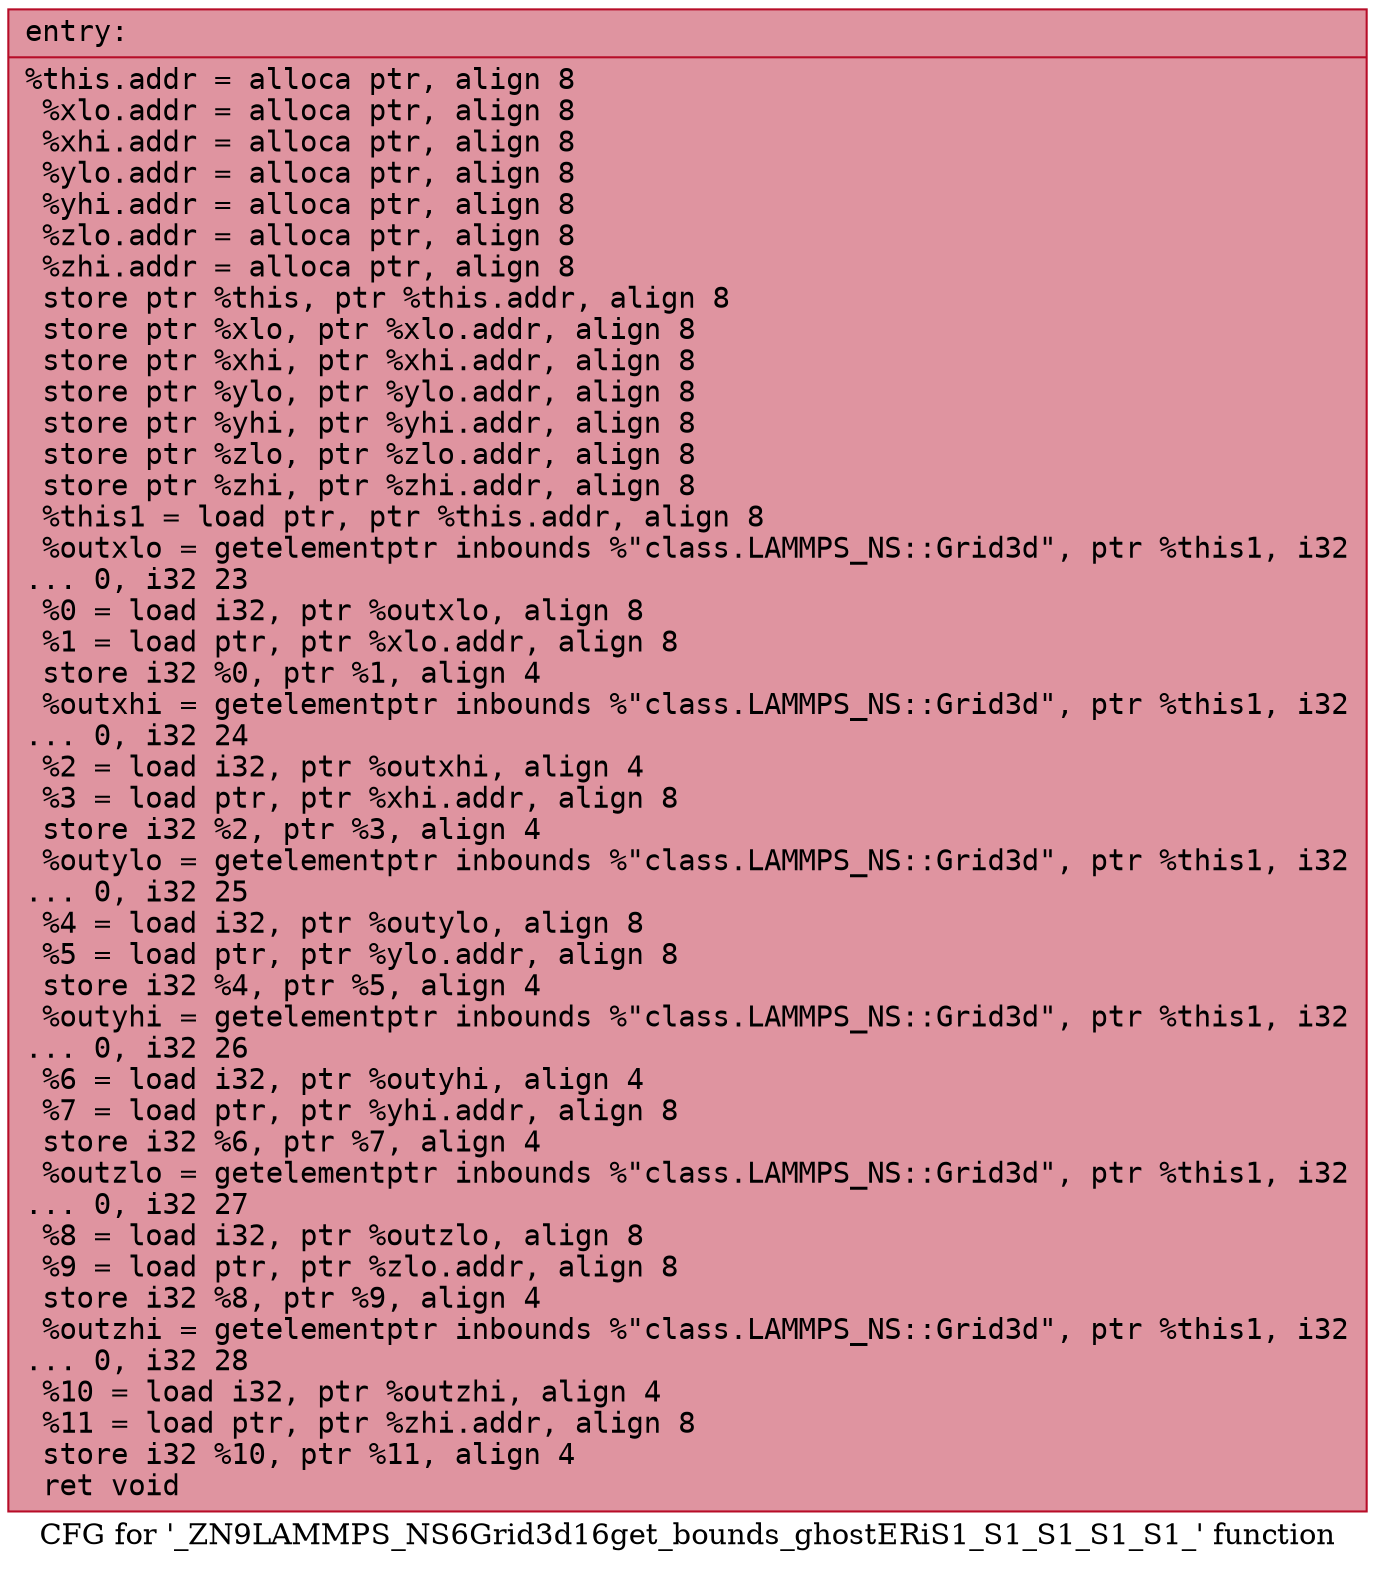 digraph "CFG for '_ZN9LAMMPS_NS6Grid3d16get_bounds_ghostERiS1_S1_S1_S1_S1_' function" {
	label="CFG for '_ZN9LAMMPS_NS6Grid3d16get_bounds_ghostERiS1_S1_S1_S1_S1_' function";

	Node0x55fcd5f8bfb0 [shape=record,color="#b70d28ff", style=filled, fillcolor="#b70d2870" fontname="Courier",label="{entry:\l|  %this.addr = alloca ptr, align 8\l  %xlo.addr = alloca ptr, align 8\l  %xhi.addr = alloca ptr, align 8\l  %ylo.addr = alloca ptr, align 8\l  %yhi.addr = alloca ptr, align 8\l  %zlo.addr = alloca ptr, align 8\l  %zhi.addr = alloca ptr, align 8\l  store ptr %this, ptr %this.addr, align 8\l  store ptr %xlo, ptr %xlo.addr, align 8\l  store ptr %xhi, ptr %xhi.addr, align 8\l  store ptr %ylo, ptr %ylo.addr, align 8\l  store ptr %yhi, ptr %yhi.addr, align 8\l  store ptr %zlo, ptr %zlo.addr, align 8\l  store ptr %zhi, ptr %zhi.addr, align 8\l  %this1 = load ptr, ptr %this.addr, align 8\l  %outxlo = getelementptr inbounds %\"class.LAMMPS_NS::Grid3d\", ptr %this1, i32\l... 0, i32 23\l  %0 = load i32, ptr %outxlo, align 8\l  %1 = load ptr, ptr %xlo.addr, align 8\l  store i32 %0, ptr %1, align 4\l  %outxhi = getelementptr inbounds %\"class.LAMMPS_NS::Grid3d\", ptr %this1, i32\l... 0, i32 24\l  %2 = load i32, ptr %outxhi, align 4\l  %3 = load ptr, ptr %xhi.addr, align 8\l  store i32 %2, ptr %3, align 4\l  %outylo = getelementptr inbounds %\"class.LAMMPS_NS::Grid3d\", ptr %this1, i32\l... 0, i32 25\l  %4 = load i32, ptr %outylo, align 8\l  %5 = load ptr, ptr %ylo.addr, align 8\l  store i32 %4, ptr %5, align 4\l  %outyhi = getelementptr inbounds %\"class.LAMMPS_NS::Grid3d\", ptr %this1, i32\l... 0, i32 26\l  %6 = load i32, ptr %outyhi, align 4\l  %7 = load ptr, ptr %yhi.addr, align 8\l  store i32 %6, ptr %7, align 4\l  %outzlo = getelementptr inbounds %\"class.LAMMPS_NS::Grid3d\", ptr %this1, i32\l... 0, i32 27\l  %8 = load i32, ptr %outzlo, align 8\l  %9 = load ptr, ptr %zlo.addr, align 8\l  store i32 %8, ptr %9, align 4\l  %outzhi = getelementptr inbounds %\"class.LAMMPS_NS::Grid3d\", ptr %this1, i32\l... 0, i32 28\l  %10 = load i32, ptr %outzhi, align 4\l  %11 = load ptr, ptr %zhi.addr, align 8\l  store i32 %10, ptr %11, align 4\l  ret void\l}"];
}

